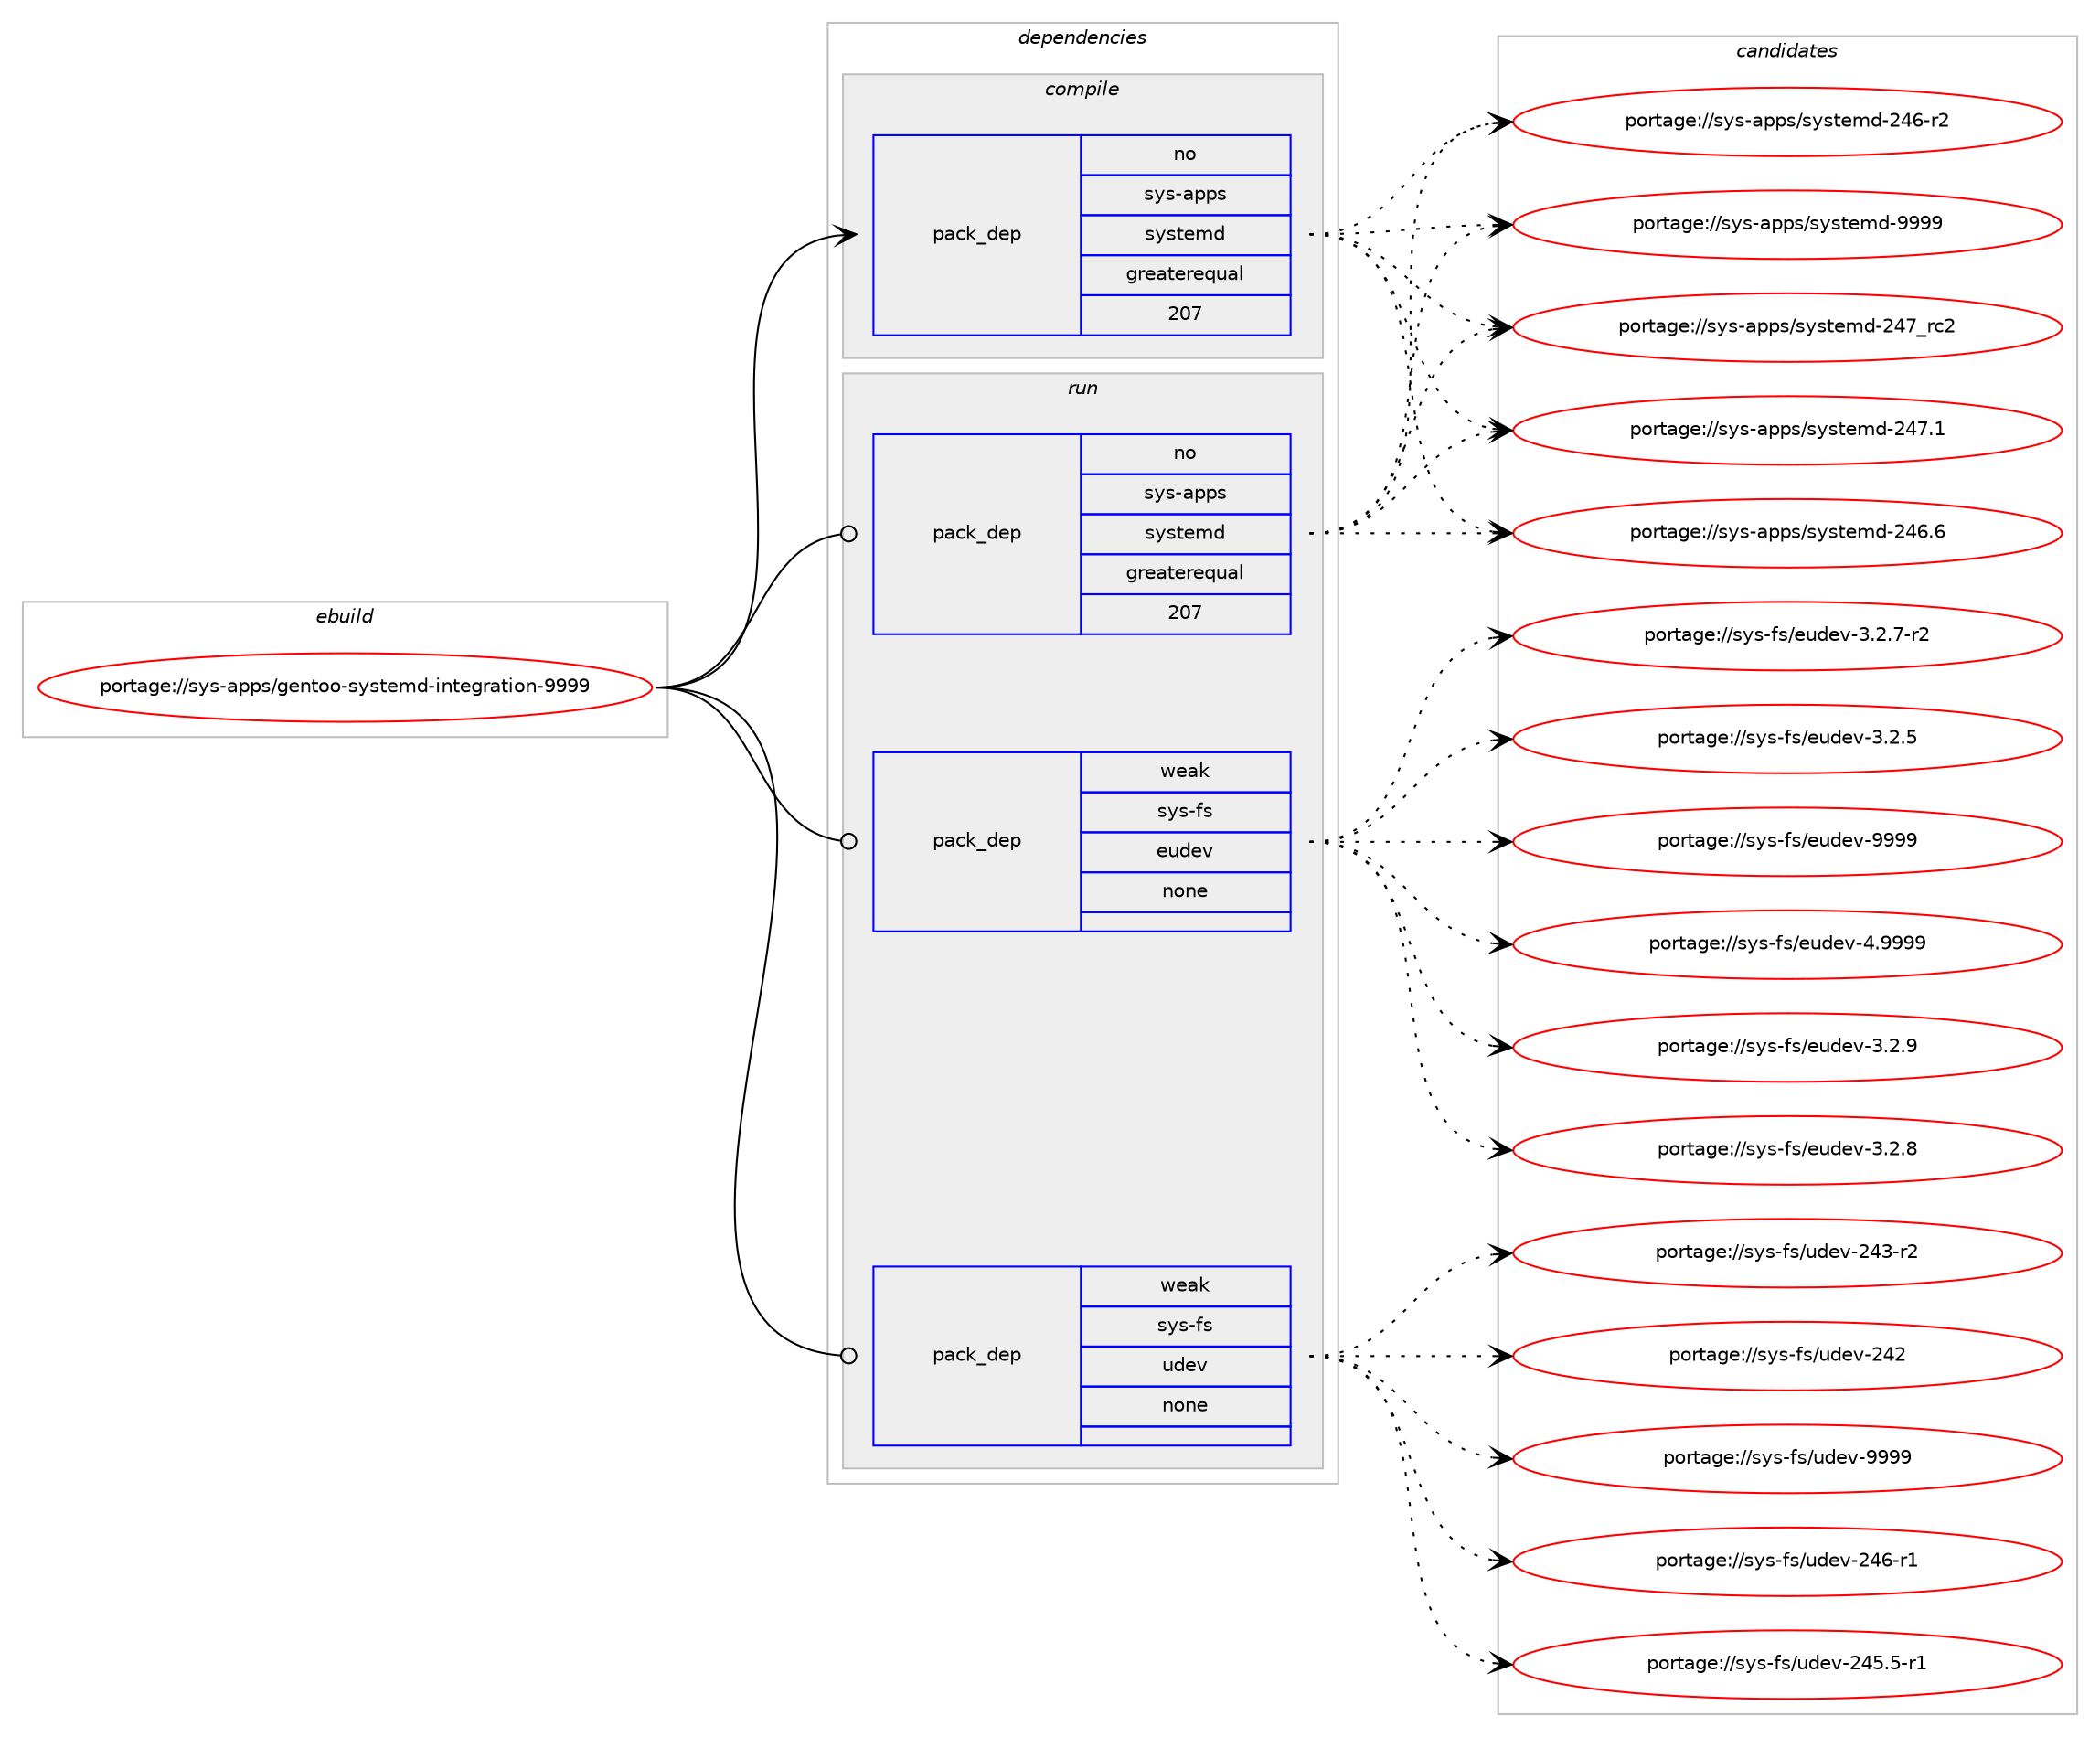 digraph prolog {

# *************
# Graph options
# *************

newrank=true;
concentrate=true;
compound=true;
graph [rankdir=LR,fontname=Helvetica,fontsize=10,ranksep=1.5];#, ranksep=2.5, nodesep=0.2];
edge  [arrowhead=vee];
node  [fontname=Helvetica,fontsize=10];

# **********
# The ebuild
# **********

subgraph cluster_leftcol {
color=gray;
rank=same;
label=<<i>ebuild</i>>;
id [label="portage://sys-apps/gentoo-systemd-integration-9999", color=red, width=4, href="../sys-apps/gentoo-systemd-integration-9999.svg"];
}

# ****************
# The dependencies
# ****************

subgraph cluster_midcol {
color=gray;
label=<<i>dependencies</i>>;
subgraph cluster_compile {
fillcolor="#eeeeee";
style=filled;
label=<<i>compile</i>>;
subgraph pack3759 {
dependency5006 [label=<<TABLE BORDER="0" CELLBORDER="1" CELLSPACING="0" CELLPADDING="4" WIDTH="220"><TR><TD ROWSPAN="6" CELLPADDING="30">pack_dep</TD></TR><TR><TD WIDTH="110">no</TD></TR><TR><TD>sys-apps</TD></TR><TR><TD>systemd</TD></TR><TR><TD>greaterequal</TD></TR><TR><TD>207</TD></TR></TABLE>>, shape=none, color=blue];
}
id:e -> dependency5006:w [weight=20,style="solid",arrowhead="vee"];
}
subgraph cluster_compileandrun {
fillcolor="#eeeeee";
style=filled;
label=<<i>compile and run</i>>;
}
subgraph cluster_run {
fillcolor="#eeeeee";
style=filled;
label=<<i>run</i>>;
subgraph pack3760 {
dependency5007 [label=<<TABLE BORDER="0" CELLBORDER="1" CELLSPACING="0" CELLPADDING="4" WIDTH="220"><TR><TD ROWSPAN="6" CELLPADDING="30">pack_dep</TD></TR><TR><TD WIDTH="110">no</TD></TR><TR><TD>sys-apps</TD></TR><TR><TD>systemd</TD></TR><TR><TD>greaterequal</TD></TR><TR><TD>207</TD></TR></TABLE>>, shape=none, color=blue];
}
id:e -> dependency5007:w [weight=20,style="solid",arrowhead="odot"];
subgraph pack3761 {
dependency5008 [label=<<TABLE BORDER="0" CELLBORDER="1" CELLSPACING="0" CELLPADDING="4" WIDTH="220"><TR><TD ROWSPAN="6" CELLPADDING="30">pack_dep</TD></TR><TR><TD WIDTH="110">weak</TD></TR><TR><TD>sys-fs</TD></TR><TR><TD>eudev</TD></TR><TR><TD>none</TD></TR><TR><TD></TD></TR></TABLE>>, shape=none, color=blue];
}
id:e -> dependency5008:w [weight=20,style="solid",arrowhead="odot"];
subgraph pack3762 {
dependency5009 [label=<<TABLE BORDER="0" CELLBORDER="1" CELLSPACING="0" CELLPADDING="4" WIDTH="220"><TR><TD ROWSPAN="6" CELLPADDING="30">pack_dep</TD></TR><TR><TD WIDTH="110">weak</TD></TR><TR><TD>sys-fs</TD></TR><TR><TD>udev</TD></TR><TR><TD>none</TD></TR><TR><TD></TD></TR></TABLE>>, shape=none, color=blue];
}
id:e -> dependency5009:w [weight=20,style="solid",arrowhead="odot"];
}
}

# **************
# The candidates
# **************

subgraph cluster_choices {
rank=same;
color=gray;
label=<<i>candidates</i>>;

subgraph choice3759 {
color=black;
nodesep=1;
choice1151211154597112112115471151211151161011091004557575757 [label="portage://sys-apps/systemd-9999", color=red, width=4,href="../sys-apps/systemd-9999.svg"];
choice11512111545971121121154711512111511610110910045505255951149950 [label="portage://sys-apps/systemd-247_rc2", color=red, width=4,href="../sys-apps/systemd-247_rc2.svg"];
choice115121115459711211211547115121115116101109100455052554649 [label="portage://sys-apps/systemd-247.1", color=red, width=4,href="../sys-apps/systemd-247.1.svg"];
choice115121115459711211211547115121115116101109100455052544654 [label="portage://sys-apps/systemd-246.6", color=red, width=4,href="../sys-apps/systemd-246.6.svg"];
choice115121115459711211211547115121115116101109100455052544511450 [label="portage://sys-apps/systemd-246-r2", color=red, width=4,href="../sys-apps/systemd-246-r2.svg"];
dependency5006:e -> choice1151211154597112112115471151211151161011091004557575757:w [style=dotted,weight="100"];
dependency5006:e -> choice11512111545971121121154711512111511610110910045505255951149950:w [style=dotted,weight="100"];
dependency5006:e -> choice115121115459711211211547115121115116101109100455052554649:w [style=dotted,weight="100"];
dependency5006:e -> choice115121115459711211211547115121115116101109100455052544654:w [style=dotted,weight="100"];
dependency5006:e -> choice115121115459711211211547115121115116101109100455052544511450:w [style=dotted,weight="100"];
}
subgraph choice3760 {
color=black;
nodesep=1;
choice1151211154597112112115471151211151161011091004557575757 [label="portage://sys-apps/systemd-9999", color=red, width=4,href="../sys-apps/systemd-9999.svg"];
choice11512111545971121121154711512111511610110910045505255951149950 [label="portage://sys-apps/systemd-247_rc2", color=red, width=4,href="../sys-apps/systemd-247_rc2.svg"];
choice115121115459711211211547115121115116101109100455052554649 [label="portage://sys-apps/systemd-247.1", color=red, width=4,href="../sys-apps/systemd-247.1.svg"];
choice115121115459711211211547115121115116101109100455052544654 [label="portage://sys-apps/systemd-246.6", color=red, width=4,href="../sys-apps/systemd-246.6.svg"];
choice115121115459711211211547115121115116101109100455052544511450 [label="portage://sys-apps/systemd-246-r2", color=red, width=4,href="../sys-apps/systemd-246-r2.svg"];
dependency5007:e -> choice1151211154597112112115471151211151161011091004557575757:w [style=dotted,weight="100"];
dependency5007:e -> choice11512111545971121121154711512111511610110910045505255951149950:w [style=dotted,weight="100"];
dependency5007:e -> choice115121115459711211211547115121115116101109100455052554649:w [style=dotted,weight="100"];
dependency5007:e -> choice115121115459711211211547115121115116101109100455052544654:w [style=dotted,weight="100"];
dependency5007:e -> choice115121115459711211211547115121115116101109100455052544511450:w [style=dotted,weight="100"];
}
subgraph choice3761 {
color=black;
nodesep=1;
choice11512111545102115471011171001011184557575757 [label="portage://sys-fs/eudev-9999", color=red, width=4,href="../sys-fs/eudev-9999.svg"];
choice115121115451021154710111710010111845524657575757 [label="portage://sys-fs/eudev-4.9999", color=red, width=4,href="../sys-fs/eudev-4.9999.svg"];
choice1151211154510211547101117100101118455146504657 [label="portage://sys-fs/eudev-3.2.9", color=red, width=4,href="../sys-fs/eudev-3.2.9.svg"];
choice1151211154510211547101117100101118455146504656 [label="portage://sys-fs/eudev-3.2.8", color=red, width=4,href="../sys-fs/eudev-3.2.8.svg"];
choice11512111545102115471011171001011184551465046554511450 [label="portage://sys-fs/eudev-3.2.7-r2", color=red, width=4,href="../sys-fs/eudev-3.2.7-r2.svg"];
choice1151211154510211547101117100101118455146504653 [label="portage://sys-fs/eudev-3.2.5", color=red, width=4,href="../sys-fs/eudev-3.2.5.svg"];
dependency5008:e -> choice11512111545102115471011171001011184557575757:w [style=dotted,weight="100"];
dependency5008:e -> choice115121115451021154710111710010111845524657575757:w [style=dotted,weight="100"];
dependency5008:e -> choice1151211154510211547101117100101118455146504657:w [style=dotted,weight="100"];
dependency5008:e -> choice1151211154510211547101117100101118455146504656:w [style=dotted,weight="100"];
dependency5008:e -> choice11512111545102115471011171001011184551465046554511450:w [style=dotted,weight="100"];
dependency5008:e -> choice1151211154510211547101117100101118455146504653:w [style=dotted,weight="100"];
}
subgraph choice3762 {
color=black;
nodesep=1;
choice11512111545102115471171001011184557575757 [label="portage://sys-fs/udev-9999", color=red, width=4,href="../sys-fs/udev-9999.svg"];
choice1151211154510211547117100101118455052544511449 [label="portage://sys-fs/udev-246-r1", color=red, width=4,href="../sys-fs/udev-246-r1.svg"];
choice11512111545102115471171001011184550525346534511449 [label="portage://sys-fs/udev-245.5-r1", color=red, width=4,href="../sys-fs/udev-245.5-r1.svg"];
choice1151211154510211547117100101118455052514511450 [label="portage://sys-fs/udev-243-r2", color=red, width=4,href="../sys-fs/udev-243-r2.svg"];
choice115121115451021154711710010111845505250 [label="portage://sys-fs/udev-242", color=red, width=4,href="../sys-fs/udev-242.svg"];
dependency5009:e -> choice11512111545102115471171001011184557575757:w [style=dotted,weight="100"];
dependency5009:e -> choice1151211154510211547117100101118455052544511449:w [style=dotted,weight="100"];
dependency5009:e -> choice11512111545102115471171001011184550525346534511449:w [style=dotted,weight="100"];
dependency5009:e -> choice1151211154510211547117100101118455052514511450:w [style=dotted,weight="100"];
dependency5009:e -> choice115121115451021154711710010111845505250:w [style=dotted,weight="100"];
}
}

}
